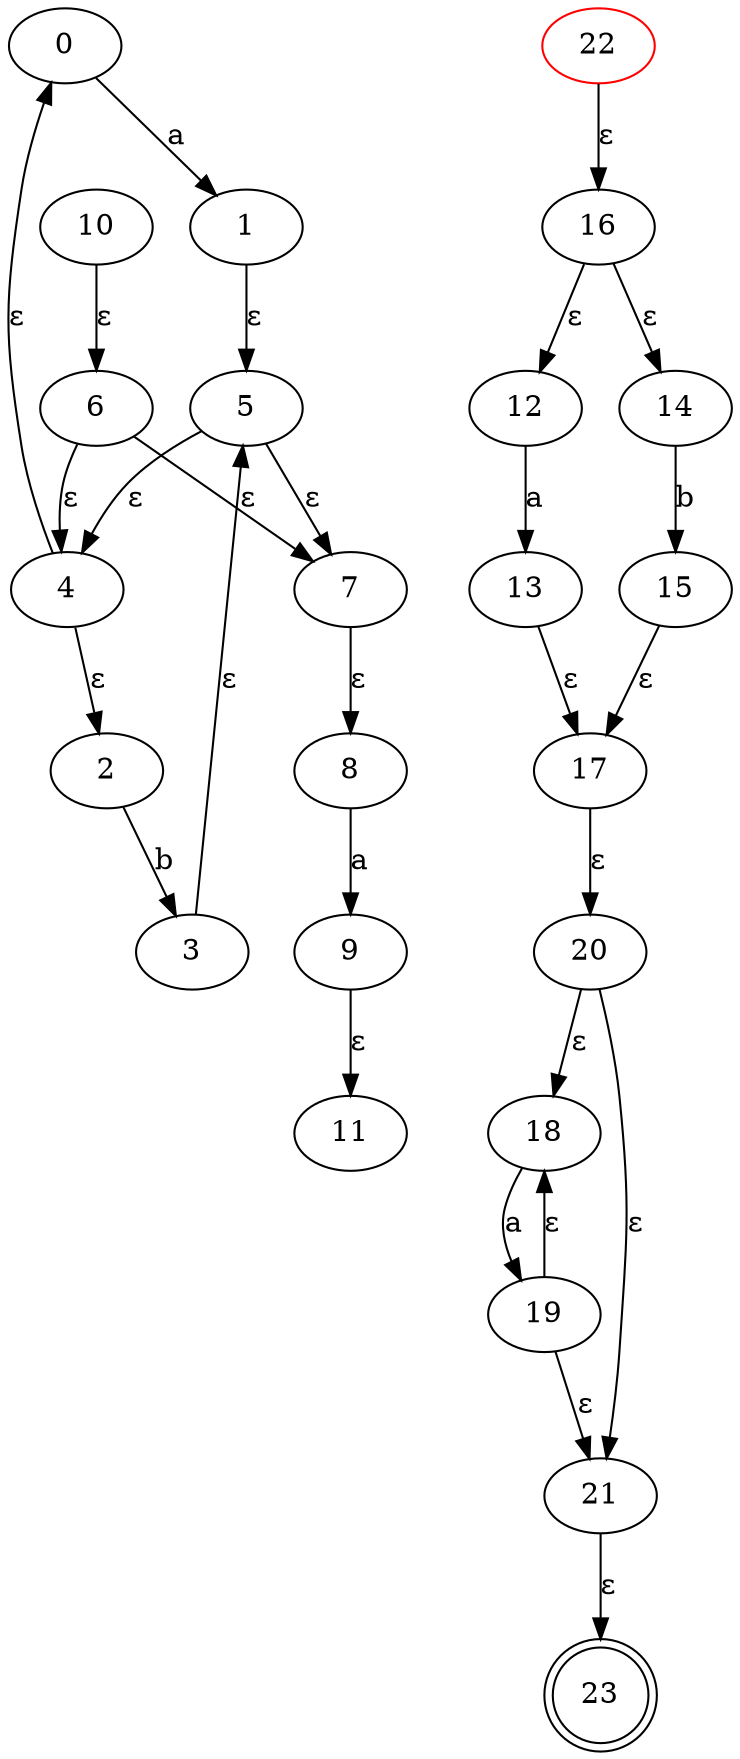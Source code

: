 digraph G {
	0 [label=0 color=black]
	1 [label=1 color=black]
	2 [label=2 color=black]
	3 [label=3 color=black]
	4 [label=4 color=black]
	5 [label=5 color=black]
	6 [label=6 color=black]
	7 [label=7 color=black]
	8 [label=8 color=black]
	9 [label=9 color=black]
	10 [label=10 color=black]
	11 [label=11 color=black]
	12 [label=12 color=black]
	13 [label=13 color=black]
	14 [label=14 color=black]
	15 [label=15 color=black]
	16 [label=16 color=black]
	17 [label=17 color=black]
	18 [label=18 color=black]
	19 [label=19 color=black]
	20 [label=20 color=black]
	21 [label=21 color=black]
	22 [label=22 color=red]
	23 [label=23 color=black shape=doublecircle]
	0 -> 1 [label=a]
	1 -> 5 [label="ε"]
	2 -> 3 [label=b]
	3 -> 5 [label="ε"]
	4 -> 0 [label="ε"]
	4 -> 2 [label="ε"]
	5 -> 4 [label="ε"]
	5 -> 7 [label="ε"]
	6 -> 4 [label="ε"]
	6 -> 7 [label="ε"]
	7 -> 8 [label="ε"]
	8 -> 9 [label=a]
	9 -> 11 [label="ε"]
	10 -> 6 [label="ε"]
	12 -> 13 [label=a]
	13 -> 17 [label="ε"]
	14 -> 15 [label=b]
	15 -> 17 [label="ε"]
	16 -> 12 [label="ε"]
	16 -> 14 [label="ε"]
	17 -> 20 [label="ε"]
	18 -> 19 [label=a]
	19 -> 18 [label="ε"]
	19 -> 21 [label="ε"]
	20 -> 18 [label="ε"]
	20 -> 21 [label="ε"]
	21 -> 23 [label="ε"]
	22 -> 16 [label="ε"]
}
